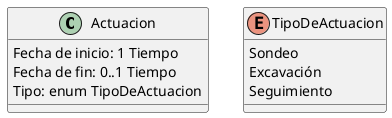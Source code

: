@startuml
class Actuacion{
Fecha de inicio: 1 Tiempo
Fecha de fin: 0..1 Tiempo
Tipo: enum TipoDeActuacion
}
enum TipoDeActuacion{
Sondeo
Excavación
Seguimiento
}
@enduml